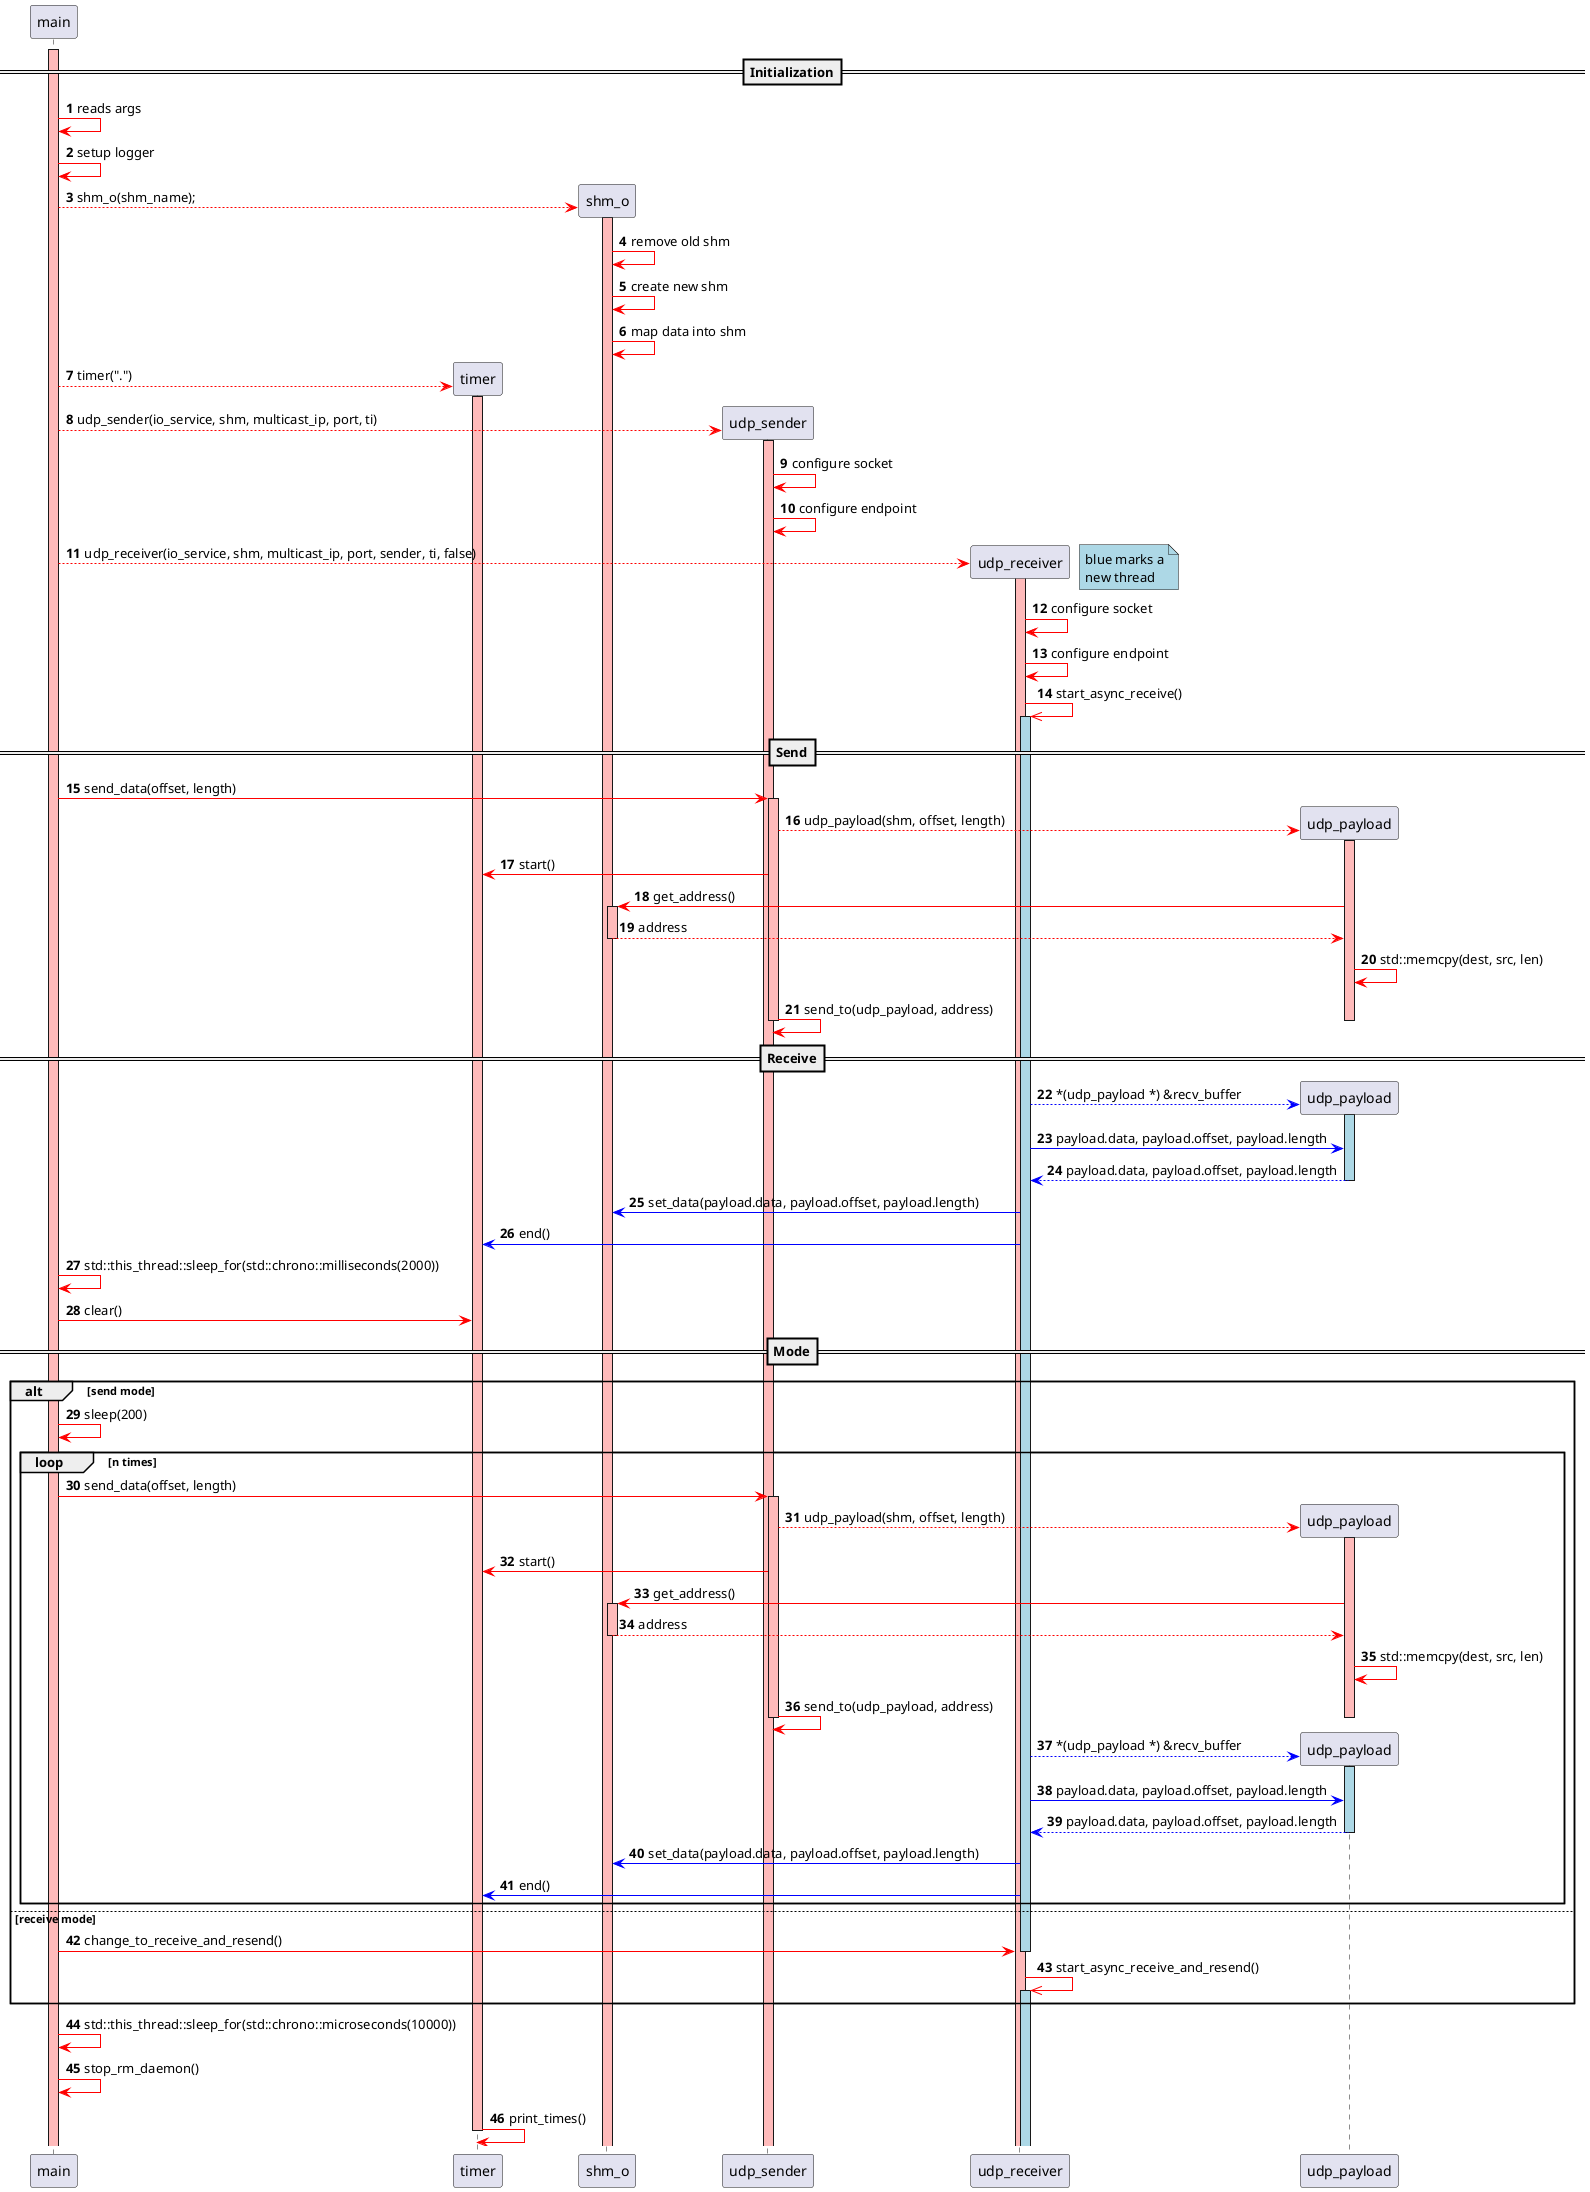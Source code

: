 @startuml

autonumber
'!pragma teoz true

participant main order 10
participant timer order 20
participant shm_o order 30
participant udp_sender order 40
participant udp_receiver order 50
participant udp_payload order 60

==Initialization==
activate main #FFBBBB
main -[#red]> main: reads args
main -[#red]> main: setup logger
main --[#red]> shm_o ** : shm_o(shm_name);
activate shm_o #FFBBBB
shm_o -[#red]> shm_o: remove old shm
shm_o -[#red]> shm_o: create new shm
shm_o -[#red]> shm_o: map data into shm
main --[#red]> timer**: timer(".")
activate timer #FFBBBB
main --[#red]> udp_sender** : udp_sender(io_service, shm, multicast_ip, port, ti)
activate udp_sender #FFBBBB
udp_sender -[#red]> udp_sender: configure socket
udp_sender -[#red]> udp_sender: configure endpoint
main --[#red]> udp_receiver** : udp_receiver(io_service, shm, multicast_ip, port, sender, ti, false)
activate udp_receiver #FFBBBB
note right #lightblue
blue marks a
new thread
end note
udp_receiver -[#red]> udp_receiver: configure socket
udp_receiver -[#red]> udp_receiver: configure endpoint
udp_receiver -[#red]>> udp_receiver : start_async_receive()
activate udp_receiver #lightblue

==Send==
{start} main -[#red]> udp_sender : send_data(offset, length)
activate udp_sender #FFBBBB
udp_sender --[#red]> udp_payload **: udp_payload(shm, offset, length)
activate udp_payload #FFBBBB
udp_sender -[#red]> timer: start()
        udp_payload -[#red]> shm_o : get_address()
activate shm_o #FFBBBB
        shm_o --[#red]> udp_payload : address
deactivate shm_o
udp_payload -[#red]> udp_payload: std::memcpy(dest, src, len)
udp_sender -[#red]> udp_sender: send_to(udp_payload, address)
deactivate udp_payload
deactivate udp_sender

==Receive==
udp_receiver --[#blue]> udp_payload **: *(udp_payload *) &recv_buffer
activate udp_payload #lightblue
udp_receiver -[#blue]> udp_payload: payload.data, payload.offset, payload.length
udp_payload --[#blue]> udp_receiver: payload.data, payload.offset, payload.length
deactivate udp_payload
{end} udp_receiver -[#blue]> shm_o : set_data(payload.data, payload.offset, payload.length)
udp_receiver -[#blue]> timer: end()

'{start} <-> {end}: Latenz

main -[#red]> main: std::this_thread::sleep_for(std::chrono::milliseconds(2000))
main -[#red]> timer : clear()

==Mode==

alt send mode
    main -[#red]> main : sleep(200)
    loop n times
        main -[#red]> udp_sender : send_data(offset, length)
        activate udp_sender #FFBBBB
        udp_sender --[#red]> udp_payload **: udp_payload(shm, offset, length)
        activate udp_payload #FFBBBB
        udp_sender -[#red]> timer: start()
                udp_payload -[#red]> shm_o : get_address()
        activate shm_o #FFBBBB
                shm_o --[#red]> udp_payload : address
        deactivate shm_o
        udp_payload -[#red]> udp_payload: std::memcpy(dest, src, len)
        udp_sender -[#red]> udp_sender: send_to(udp_payload, address)
        deactivate udp_payload
        deactivate udp_sender

        'receive
        udp_receiver --[#blue]> udp_payload **: *(udp_payload *) &recv_buffer
        activate udp_payload #lightblue
        udp_receiver -[#blue]> udp_payload: payload.data, payload.offset, payload.length
        udp_payload --[#blue]> udp_receiver: payload.data, payload.offset, payload.length
        deactivate udp_payload
        udp_receiver -[#blue]> shm_o : set_data(payload.data, payload.offset, payload.length)
        udp_receiver -[#blue]> timer: end()
    end
else receive mode
    main -[#red]> udp_receiver : change_to_receive_and_resend()
    deactivate udp_receiver
    udp_receiver -[#red]>> udp_receiver : start_async_receive_and_resend()
    activate udp_receiver #lightblue
end

main -[#red]> main : std::this_thread::sleep_for(std::chrono::microseconds(10000))

main -[#red]> main : stop_rm_daemon()

timer -[#red]> timer : print_times()
deactivate timer


@enduml